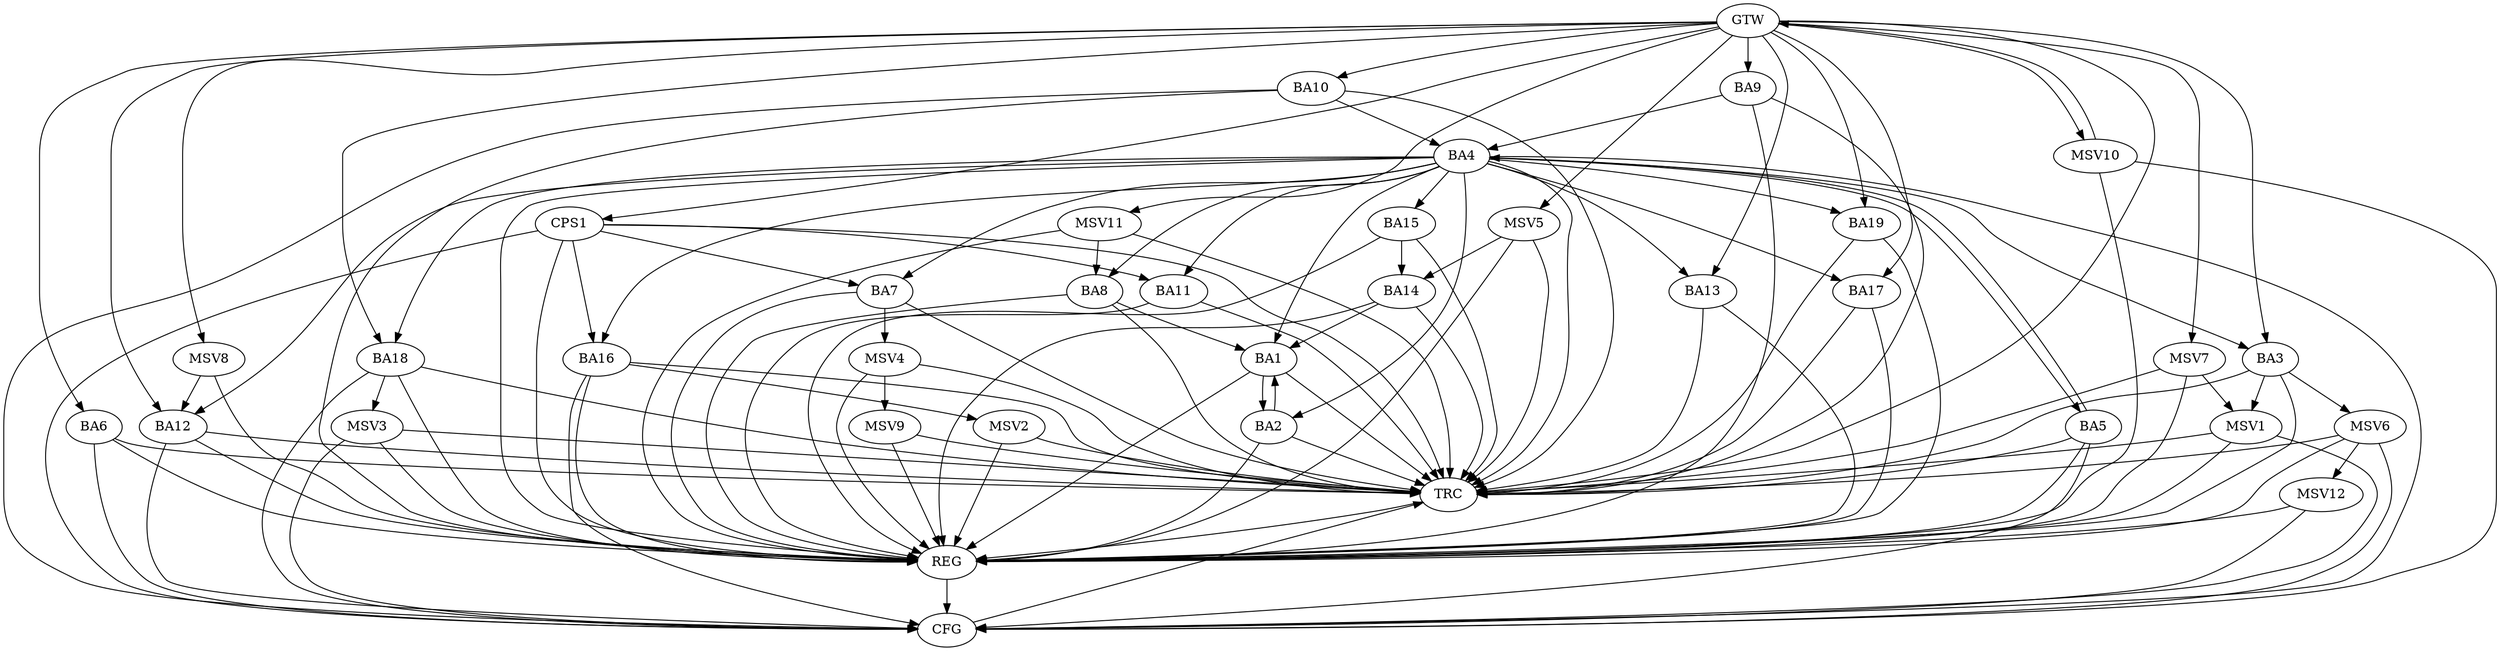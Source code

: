 strict digraph G {
  BA1 [ label="BA1" ];
  BA2 [ label="BA2" ];
  BA3 [ label="BA3" ];
  BA4 [ label="BA4" ];
  BA5 [ label="BA5" ];
  BA6 [ label="BA6" ];
  BA7 [ label="BA7" ];
  BA8 [ label="BA8" ];
  BA9 [ label="BA9" ];
  BA10 [ label="BA10" ];
  BA11 [ label="BA11" ];
  BA12 [ label="BA12" ];
  BA13 [ label="BA13" ];
  BA14 [ label="BA14" ];
  BA15 [ label="BA15" ];
  BA16 [ label="BA16" ];
  BA17 [ label="BA17" ];
  BA18 [ label="BA18" ];
  BA19 [ label="BA19" ];
  CPS1 [ label="CPS1" ];
  GTW [ label="GTW" ];
  REG [ label="REG" ];
  CFG [ label="CFG" ];
  TRC [ label="TRC" ];
  MSV1 [ label="MSV1" ];
  MSV2 [ label="MSV2" ];
  MSV3 [ label="MSV3" ];
  MSV4 [ label="MSV4" ];
  MSV5 [ label="MSV5" ];
  MSV6 [ label="MSV6" ];
  MSV7 [ label="MSV7" ];
  MSV8 [ label="MSV8" ];
  MSV9 [ label="MSV9" ];
  MSV10 [ label="MSV10" ];
  MSV11 [ label="MSV11" ];
  MSV12 [ label="MSV12" ];
  BA1 -> BA2;
  BA2 -> BA1;
  BA4 -> BA1;
  BA5 -> BA4;
  BA8 -> BA1;
  BA9 -> BA4;
  BA10 -> BA4;
  BA14 -> BA1;
  BA15 -> BA14;
  CPS1 -> BA11;
  CPS1 -> BA7;
  CPS1 -> BA16;
  GTW -> BA3;
  GTW -> BA6;
  GTW -> BA9;
  GTW -> BA10;
  GTW -> BA12;
  GTW -> BA13;
  GTW -> BA17;
  GTW -> BA18;
  GTW -> BA19;
  GTW -> CPS1;
  BA1 -> REG;
  BA2 -> REG;
  BA3 -> REG;
  BA4 -> REG;
  BA5 -> REG;
  BA6 -> REG;
  BA7 -> REG;
  BA8 -> REG;
  BA9 -> REG;
  BA10 -> REG;
  BA11 -> REG;
  BA12 -> REG;
  BA13 -> REG;
  BA14 -> REG;
  BA15 -> REG;
  BA16 -> REG;
  BA17 -> REG;
  BA18 -> REG;
  BA19 -> REG;
  CPS1 -> REG;
  BA18 -> CFG;
  BA10 -> CFG;
  BA12 -> CFG;
  BA6 -> CFG;
  CPS1 -> CFG;
  BA4 -> CFG;
  BA16 -> CFG;
  BA5 -> CFG;
  REG -> CFG;
  BA1 -> TRC;
  BA2 -> TRC;
  BA3 -> TRC;
  BA4 -> TRC;
  BA5 -> TRC;
  BA6 -> TRC;
  BA7 -> TRC;
  BA8 -> TRC;
  BA9 -> TRC;
  BA10 -> TRC;
  BA11 -> TRC;
  BA12 -> TRC;
  BA13 -> TRC;
  BA14 -> TRC;
  BA15 -> TRC;
  BA16 -> TRC;
  BA17 -> TRC;
  BA18 -> TRC;
  BA19 -> TRC;
  CPS1 -> TRC;
  GTW -> TRC;
  CFG -> TRC;
  TRC -> REG;
  BA4 -> BA8;
  BA4 -> BA18;
  BA4 -> BA7;
  BA4 -> BA3;
  BA4 -> BA2;
  BA4 -> BA17;
  BA4 -> BA13;
  BA4 -> BA15;
  BA4 -> BA12;
  BA4 -> BA11;
  BA4 -> BA16;
  BA4 -> BA5;
  BA4 -> BA19;
  BA3 -> MSV1;
  MSV1 -> REG;
  MSV1 -> TRC;
  MSV1 -> CFG;
  BA16 -> MSV2;
  MSV2 -> REG;
  MSV2 -> TRC;
  BA18 -> MSV3;
  MSV3 -> REG;
  MSV3 -> TRC;
  MSV3 -> CFG;
  BA7 -> MSV4;
  MSV4 -> REG;
  MSV4 -> TRC;
  MSV5 -> BA14;
  GTW -> MSV5;
  MSV5 -> REG;
  MSV5 -> TRC;
  BA3 -> MSV6;
  MSV6 -> REG;
  MSV6 -> TRC;
  MSV6 -> CFG;
  MSV7 -> MSV1;
  GTW -> MSV7;
  MSV7 -> REG;
  MSV7 -> TRC;
  MSV8 -> BA12;
  GTW -> MSV8;
  MSV8 -> REG;
  MSV4 -> MSV9;
  MSV9 -> REG;
  MSV9 -> TRC;
  MSV10 -> GTW;
  GTW -> MSV10;
  MSV10 -> REG;
  MSV10 -> CFG;
  MSV11 -> BA8;
  GTW -> MSV11;
  MSV11 -> REG;
  MSV11 -> TRC;
  MSV6 -> MSV12;
  MSV12 -> REG;
  MSV12 -> CFG;
}
